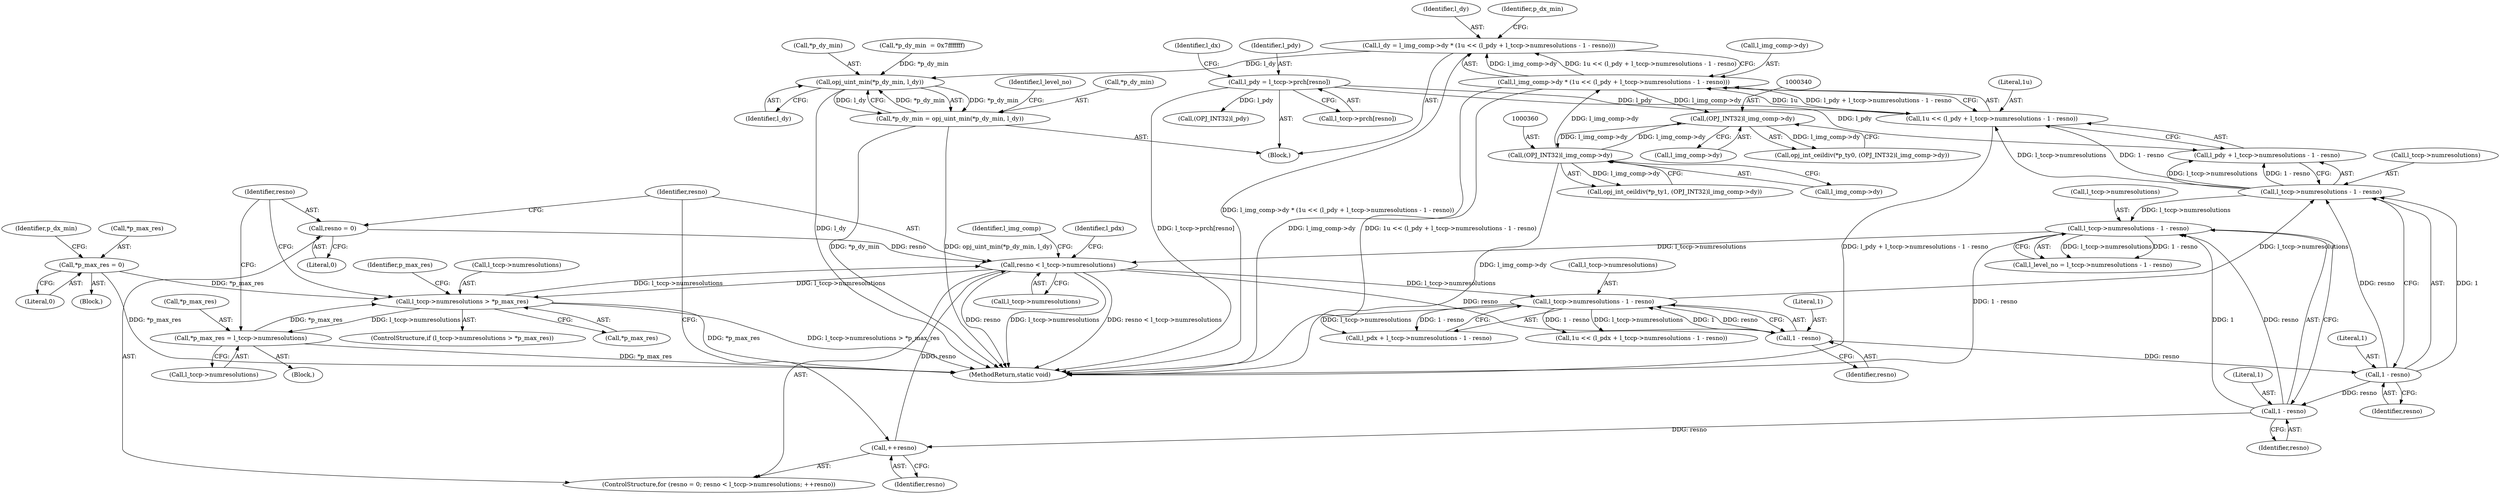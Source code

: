 digraph "0_openjpeg_c58df149900df862806d0e892859b41115875845@integer" {
"1000423" [label="(Call,l_dy = l_img_comp->dy * (1u << (l_pdy + l_tccp->numresolutions - 1 - resno)))"];
"1000425" [label="(Call,l_img_comp->dy * (1u << (l_pdy + l_tccp->numresolutions - 1 - resno)))"];
"1000359" [label="(Call,(OPJ_INT32)l_img_comp->dy)"];
"1000339" [label="(Call,(OPJ_INT32)l_img_comp->dy)"];
"1000429" [label="(Call,1u << (l_pdy + l_tccp->numresolutions - 1 - resno))"];
"1000399" [label="(Call,l_pdy = l_tccp->prch[resno])"];
"1000433" [label="(Call,l_tccp->numresolutions - 1 - resno)"];
"1000416" [label="(Call,l_tccp->numresolutions - 1 - resno)"];
"1000382" [label="(Call,resno < l_tccp->numresolutions)"];
"1000379" [label="(Call,resno = 0)"];
"1000387" [label="(Call,++resno)"];
"1000460" [label="(Call,1 - resno)"];
"1000437" [label="(Call,1 - resno)"];
"1000420" [label="(Call,1 - resno)"];
"1000456" [label="(Call,l_tccp->numresolutions - 1 - resno)"];
"1000365" [label="(Call,l_tccp->numresolutions > *p_max_res)"];
"1000372" [label="(Call,*p_max_res = l_tccp->numresolutions)"];
"1000282" [label="(Call,*p_max_res = 0)"];
"1000450" [label="(Call,opj_uint_min(*p_dy_min, l_dy))"];
"1000447" [label="(Call,*p_dy_min = opj_uint_min(*p_dy_min, l_dy))"];
"1000361" [label="(Call,l_img_comp->dy)"];
"1000433" [label="(Call,l_tccp->numresolutions - 1 - resno)"];
"1000285" [label="(Literal,0)"];
"1000365" [label="(Call,l_tccp->numresolutions > *p_max_res)"];
"1000456" [label="(Call,l_tccp->numresolutions - 1 - resno)"];
"1000571" [label="(Identifier,l_img_comp)"];
"1000382" [label="(Call,resno < l_tccp->numresolutions)"];
"1000453" [label="(Identifier,l_dy)"];
"1000437" [label="(Call,1 - resno)"];
"1000283" [label="(Call,*p_max_res)"];
"1000439" [label="(Identifier,resno)"];
"1000401" [label="(Call,l_tccp->prch[resno])"];
"1000455" [label="(Identifier,l_level_no)"];
"1000454" [label="(Call,l_level_no = l_tccp->numresolutions - 1 - resno)"];
"1000359" [label="(Call,(OPJ_INT32)l_img_comp->dy)"];
"1000461" [label="(Literal,1)"];
"1000421" [label="(Literal,1)"];
"1000288" [label="(Identifier,p_dx_min)"];
"1000371" [label="(Block,)"];
"1000356" [label="(Call,opj_int_ceildiv(*p_ty1, (OPJ_INT32)l_img_comp->dy))"];
"1000425" [label="(Call,l_img_comp->dy * (1u << (l_pdy + l_tccp->numresolutions - 1 - resno)))"];
"1000374" [label="(Identifier,p_max_res)"];
"1000375" [label="(Call,l_tccp->numresolutions)"];
"1000447" [label="(Call,*p_dy_min = opj_uint_min(*p_dy_min, l_dy))"];
"1000290" [label="(Call,*p_dy_min  = 0x7fffffff)"];
"1000127" [label="(Block,)"];
"1000380" [label="(Identifier,resno)"];
"1000369" [label="(Call,*p_max_res)"];
"1000451" [label="(Call,*p_dy_min)"];
"1000426" [label="(Call,l_img_comp->dy)"];
"1000431" [label="(Call,l_pdy + l_tccp->numresolutions - 1 - resno)"];
"1000379" [label="(Call,resno = 0)"];
"1000407" [label="(Identifier,l_dx)"];
"1000387" [label="(Call,++resno)"];
"1000422" [label="(Identifier,resno)"];
"1000424" [label="(Identifier,l_dy)"];
"1000388" [label="(Identifier,resno)"];
"1000457" [label="(Call,l_tccp->numresolutions)"];
"1000434" [label="(Call,l_tccp->numresolutions)"];
"1000389" [label="(Block,)"];
"1000383" [label="(Identifier,resno)"];
"1000450" [label="(Call,opj_uint_min(*p_dy_min, l_dy))"];
"1000366" [label="(Call,l_tccp->numresolutions)"];
"1000282" [label="(Call,*p_max_res = 0)"];
"1000505" [label="(Call,(OPJ_INT32)l_pdy)"];
"1000400" [label="(Identifier,l_pdy)"];
"1000339" [label="(Call,(OPJ_INT32)l_img_comp->dy)"];
"1000378" [label="(ControlStructure,for (resno = 0; resno < l_tccp->numresolutions; ++resno))"];
"1000336" [label="(Call,opj_int_ceildiv(*p_ty0, (OPJ_INT32)l_img_comp->dy))"];
"1000442" [label="(Identifier,p_dx_min)"];
"1000364" [label="(ControlStructure,if (l_tccp->numresolutions > *p_max_res))"];
"1000414" [label="(Call,l_pdx + l_tccp->numresolutions - 1 - resno)"];
"1000372" [label="(Call,*p_max_res = l_tccp->numresolutions)"];
"1000341" [label="(Call,l_img_comp->dy)"];
"1000381" [label="(Literal,0)"];
"1000448" [label="(Call,*p_dy_min)"];
"1000574" [label="(MethodReturn,static void)"];
"1000384" [label="(Call,l_tccp->numresolutions)"];
"1000423" [label="(Call,l_dy = l_img_comp->dy * (1u << (l_pdy + l_tccp->numresolutions - 1 - resno)))"];
"1000462" [label="(Identifier,resno)"];
"1000393" [label="(Identifier,l_pdx)"];
"1000429" [label="(Call,1u << (l_pdy + l_tccp->numresolutions - 1 - resno))"];
"1000416" [label="(Call,l_tccp->numresolutions - 1 - resno)"];
"1000430" [label="(Literal,1u)"];
"1000412" [label="(Call,1u << (l_pdx + l_tccp->numresolutions - 1 - resno))"];
"1000460" [label="(Call,1 - resno)"];
"1000399" [label="(Call,l_pdy = l_tccp->prch[resno])"];
"1000373" [label="(Call,*p_max_res)"];
"1000438" [label="(Literal,1)"];
"1000420" [label="(Call,1 - resno)"];
"1000417" [label="(Call,l_tccp->numresolutions)"];
"1000423" -> "1000389"  [label="AST: "];
"1000423" -> "1000425"  [label="CFG: "];
"1000424" -> "1000423"  [label="AST: "];
"1000425" -> "1000423"  [label="AST: "];
"1000442" -> "1000423"  [label="CFG: "];
"1000423" -> "1000574"  [label="DDG: l_img_comp->dy * (1u << (l_pdy + l_tccp->numresolutions - 1 - resno))"];
"1000425" -> "1000423"  [label="DDG: l_img_comp->dy"];
"1000425" -> "1000423"  [label="DDG: 1u << (l_pdy + l_tccp->numresolutions - 1 - resno)"];
"1000423" -> "1000450"  [label="DDG: l_dy"];
"1000425" -> "1000429"  [label="CFG: "];
"1000426" -> "1000425"  [label="AST: "];
"1000429" -> "1000425"  [label="AST: "];
"1000425" -> "1000574"  [label="DDG: l_img_comp->dy"];
"1000425" -> "1000574"  [label="DDG: 1u << (l_pdy + l_tccp->numresolutions - 1 - resno)"];
"1000425" -> "1000339"  [label="DDG: l_img_comp->dy"];
"1000359" -> "1000425"  [label="DDG: l_img_comp->dy"];
"1000429" -> "1000425"  [label="DDG: 1u"];
"1000429" -> "1000425"  [label="DDG: l_pdy + l_tccp->numresolutions - 1 - resno"];
"1000359" -> "1000356"  [label="AST: "];
"1000359" -> "1000361"  [label="CFG: "];
"1000360" -> "1000359"  [label="AST: "];
"1000361" -> "1000359"  [label="AST: "];
"1000356" -> "1000359"  [label="CFG: "];
"1000359" -> "1000574"  [label="DDG: l_img_comp->dy"];
"1000359" -> "1000339"  [label="DDG: l_img_comp->dy"];
"1000359" -> "1000356"  [label="DDG: l_img_comp->dy"];
"1000339" -> "1000359"  [label="DDG: l_img_comp->dy"];
"1000339" -> "1000336"  [label="AST: "];
"1000339" -> "1000341"  [label="CFG: "];
"1000340" -> "1000339"  [label="AST: "];
"1000341" -> "1000339"  [label="AST: "];
"1000336" -> "1000339"  [label="CFG: "];
"1000339" -> "1000336"  [label="DDG: l_img_comp->dy"];
"1000429" -> "1000431"  [label="CFG: "];
"1000430" -> "1000429"  [label="AST: "];
"1000431" -> "1000429"  [label="AST: "];
"1000429" -> "1000574"  [label="DDG: l_pdy + l_tccp->numresolutions - 1 - resno"];
"1000399" -> "1000429"  [label="DDG: l_pdy"];
"1000433" -> "1000429"  [label="DDG: l_tccp->numresolutions"];
"1000433" -> "1000429"  [label="DDG: 1 - resno"];
"1000399" -> "1000389"  [label="AST: "];
"1000399" -> "1000401"  [label="CFG: "];
"1000400" -> "1000399"  [label="AST: "];
"1000401" -> "1000399"  [label="AST: "];
"1000407" -> "1000399"  [label="CFG: "];
"1000399" -> "1000574"  [label="DDG: l_tccp->prch[resno]"];
"1000399" -> "1000431"  [label="DDG: l_pdy"];
"1000399" -> "1000505"  [label="DDG: l_pdy"];
"1000433" -> "1000431"  [label="AST: "];
"1000433" -> "1000437"  [label="CFG: "];
"1000434" -> "1000433"  [label="AST: "];
"1000437" -> "1000433"  [label="AST: "];
"1000431" -> "1000433"  [label="CFG: "];
"1000433" -> "1000431"  [label="DDG: l_tccp->numresolutions"];
"1000433" -> "1000431"  [label="DDG: 1 - resno"];
"1000416" -> "1000433"  [label="DDG: l_tccp->numresolutions"];
"1000437" -> "1000433"  [label="DDG: 1"];
"1000437" -> "1000433"  [label="DDG: resno"];
"1000433" -> "1000456"  [label="DDG: l_tccp->numresolutions"];
"1000416" -> "1000414"  [label="AST: "];
"1000416" -> "1000420"  [label="CFG: "];
"1000417" -> "1000416"  [label="AST: "];
"1000420" -> "1000416"  [label="AST: "];
"1000414" -> "1000416"  [label="CFG: "];
"1000416" -> "1000412"  [label="DDG: l_tccp->numresolutions"];
"1000416" -> "1000412"  [label="DDG: 1 - resno"];
"1000416" -> "1000414"  [label="DDG: l_tccp->numresolutions"];
"1000416" -> "1000414"  [label="DDG: 1 - resno"];
"1000382" -> "1000416"  [label="DDG: l_tccp->numresolutions"];
"1000420" -> "1000416"  [label="DDG: 1"];
"1000420" -> "1000416"  [label="DDG: resno"];
"1000382" -> "1000378"  [label="AST: "];
"1000382" -> "1000384"  [label="CFG: "];
"1000383" -> "1000382"  [label="AST: "];
"1000384" -> "1000382"  [label="AST: "];
"1000393" -> "1000382"  [label="CFG: "];
"1000571" -> "1000382"  [label="CFG: "];
"1000382" -> "1000574"  [label="DDG: resno"];
"1000382" -> "1000574"  [label="DDG: l_tccp->numresolutions"];
"1000382" -> "1000574"  [label="DDG: resno < l_tccp->numresolutions"];
"1000382" -> "1000365"  [label="DDG: l_tccp->numresolutions"];
"1000379" -> "1000382"  [label="DDG: resno"];
"1000387" -> "1000382"  [label="DDG: resno"];
"1000456" -> "1000382"  [label="DDG: l_tccp->numresolutions"];
"1000365" -> "1000382"  [label="DDG: l_tccp->numresolutions"];
"1000382" -> "1000420"  [label="DDG: resno"];
"1000379" -> "1000378"  [label="AST: "];
"1000379" -> "1000381"  [label="CFG: "];
"1000380" -> "1000379"  [label="AST: "];
"1000381" -> "1000379"  [label="AST: "];
"1000383" -> "1000379"  [label="CFG: "];
"1000387" -> "1000378"  [label="AST: "];
"1000387" -> "1000388"  [label="CFG: "];
"1000388" -> "1000387"  [label="AST: "];
"1000383" -> "1000387"  [label="CFG: "];
"1000460" -> "1000387"  [label="DDG: resno"];
"1000460" -> "1000456"  [label="AST: "];
"1000460" -> "1000462"  [label="CFG: "];
"1000461" -> "1000460"  [label="AST: "];
"1000462" -> "1000460"  [label="AST: "];
"1000456" -> "1000460"  [label="CFG: "];
"1000460" -> "1000456"  [label="DDG: 1"];
"1000460" -> "1000456"  [label="DDG: resno"];
"1000437" -> "1000460"  [label="DDG: resno"];
"1000437" -> "1000439"  [label="CFG: "];
"1000438" -> "1000437"  [label="AST: "];
"1000439" -> "1000437"  [label="AST: "];
"1000420" -> "1000437"  [label="DDG: resno"];
"1000420" -> "1000422"  [label="CFG: "];
"1000421" -> "1000420"  [label="AST: "];
"1000422" -> "1000420"  [label="AST: "];
"1000456" -> "1000454"  [label="AST: "];
"1000457" -> "1000456"  [label="AST: "];
"1000454" -> "1000456"  [label="CFG: "];
"1000456" -> "1000574"  [label="DDG: 1 - resno"];
"1000456" -> "1000454"  [label="DDG: l_tccp->numresolutions"];
"1000456" -> "1000454"  [label="DDG: 1 - resno"];
"1000365" -> "1000364"  [label="AST: "];
"1000365" -> "1000369"  [label="CFG: "];
"1000366" -> "1000365"  [label="AST: "];
"1000369" -> "1000365"  [label="AST: "];
"1000374" -> "1000365"  [label="CFG: "];
"1000380" -> "1000365"  [label="CFG: "];
"1000365" -> "1000574"  [label="DDG: *p_max_res"];
"1000365" -> "1000574"  [label="DDG: l_tccp->numresolutions > *p_max_res"];
"1000372" -> "1000365"  [label="DDG: *p_max_res"];
"1000282" -> "1000365"  [label="DDG: *p_max_res"];
"1000365" -> "1000372"  [label="DDG: l_tccp->numresolutions"];
"1000372" -> "1000371"  [label="AST: "];
"1000372" -> "1000375"  [label="CFG: "];
"1000373" -> "1000372"  [label="AST: "];
"1000375" -> "1000372"  [label="AST: "];
"1000380" -> "1000372"  [label="CFG: "];
"1000372" -> "1000574"  [label="DDG: *p_max_res"];
"1000282" -> "1000127"  [label="AST: "];
"1000282" -> "1000285"  [label="CFG: "];
"1000283" -> "1000282"  [label="AST: "];
"1000285" -> "1000282"  [label="AST: "];
"1000288" -> "1000282"  [label="CFG: "];
"1000282" -> "1000574"  [label="DDG: *p_max_res"];
"1000450" -> "1000447"  [label="AST: "];
"1000450" -> "1000453"  [label="CFG: "];
"1000451" -> "1000450"  [label="AST: "];
"1000453" -> "1000450"  [label="AST: "];
"1000447" -> "1000450"  [label="CFG: "];
"1000450" -> "1000574"  [label="DDG: l_dy"];
"1000450" -> "1000447"  [label="DDG: *p_dy_min"];
"1000450" -> "1000447"  [label="DDG: l_dy"];
"1000290" -> "1000450"  [label="DDG: *p_dy_min"];
"1000447" -> "1000450"  [label="DDG: *p_dy_min"];
"1000447" -> "1000389"  [label="AST: "];
"1000448" -> "1000447"  [label="AST: "];
"1000455" -> "1000447"  [label="CFG: "];
"1000447" -> "1000574"  [label="DDG: opj_uint_min(*p_dy_min, l_dy)"];
"1000447" -> "1000574"  [label="DDG: *p_dy_min"];
}
